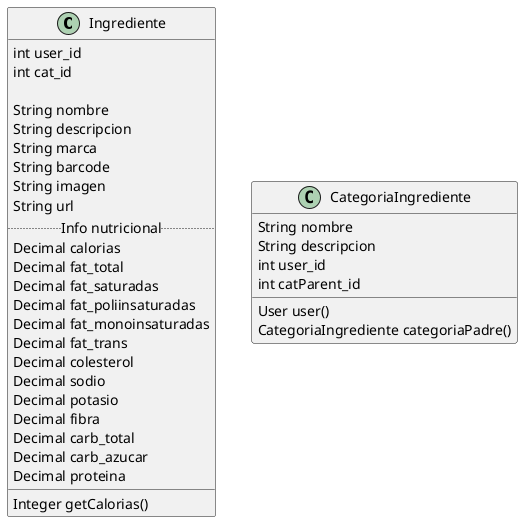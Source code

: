 @startuml

class Ingrediente{
    int user_id
    int cat_id

    String nombre
    String descripcion
    String marca 
    String barcode
    String imagen
    String url
    .. Info nutricional ..
    Decimal calorias                
    Decimal fat_total
    Decimal fat_saturadas
    Decimal fat_poliinsaturadas
    Decimal fat_monoinsaturadas
    Decimal fat_trans
    Decimal colesterol
    Decimal sodio
    Decimal potasio
    Decimal fibra
    Decimal carb_total
    Decimal carb_azucar
    Decimal proteina
    ____
    Integer getCalorias()
}

class CategoriaIngrediente{
    String nombre
    String descripcion
    int user_id
    int catParent_id

    User user()
    CategoriaIngrediente categoriaPadre()
}

@enduml